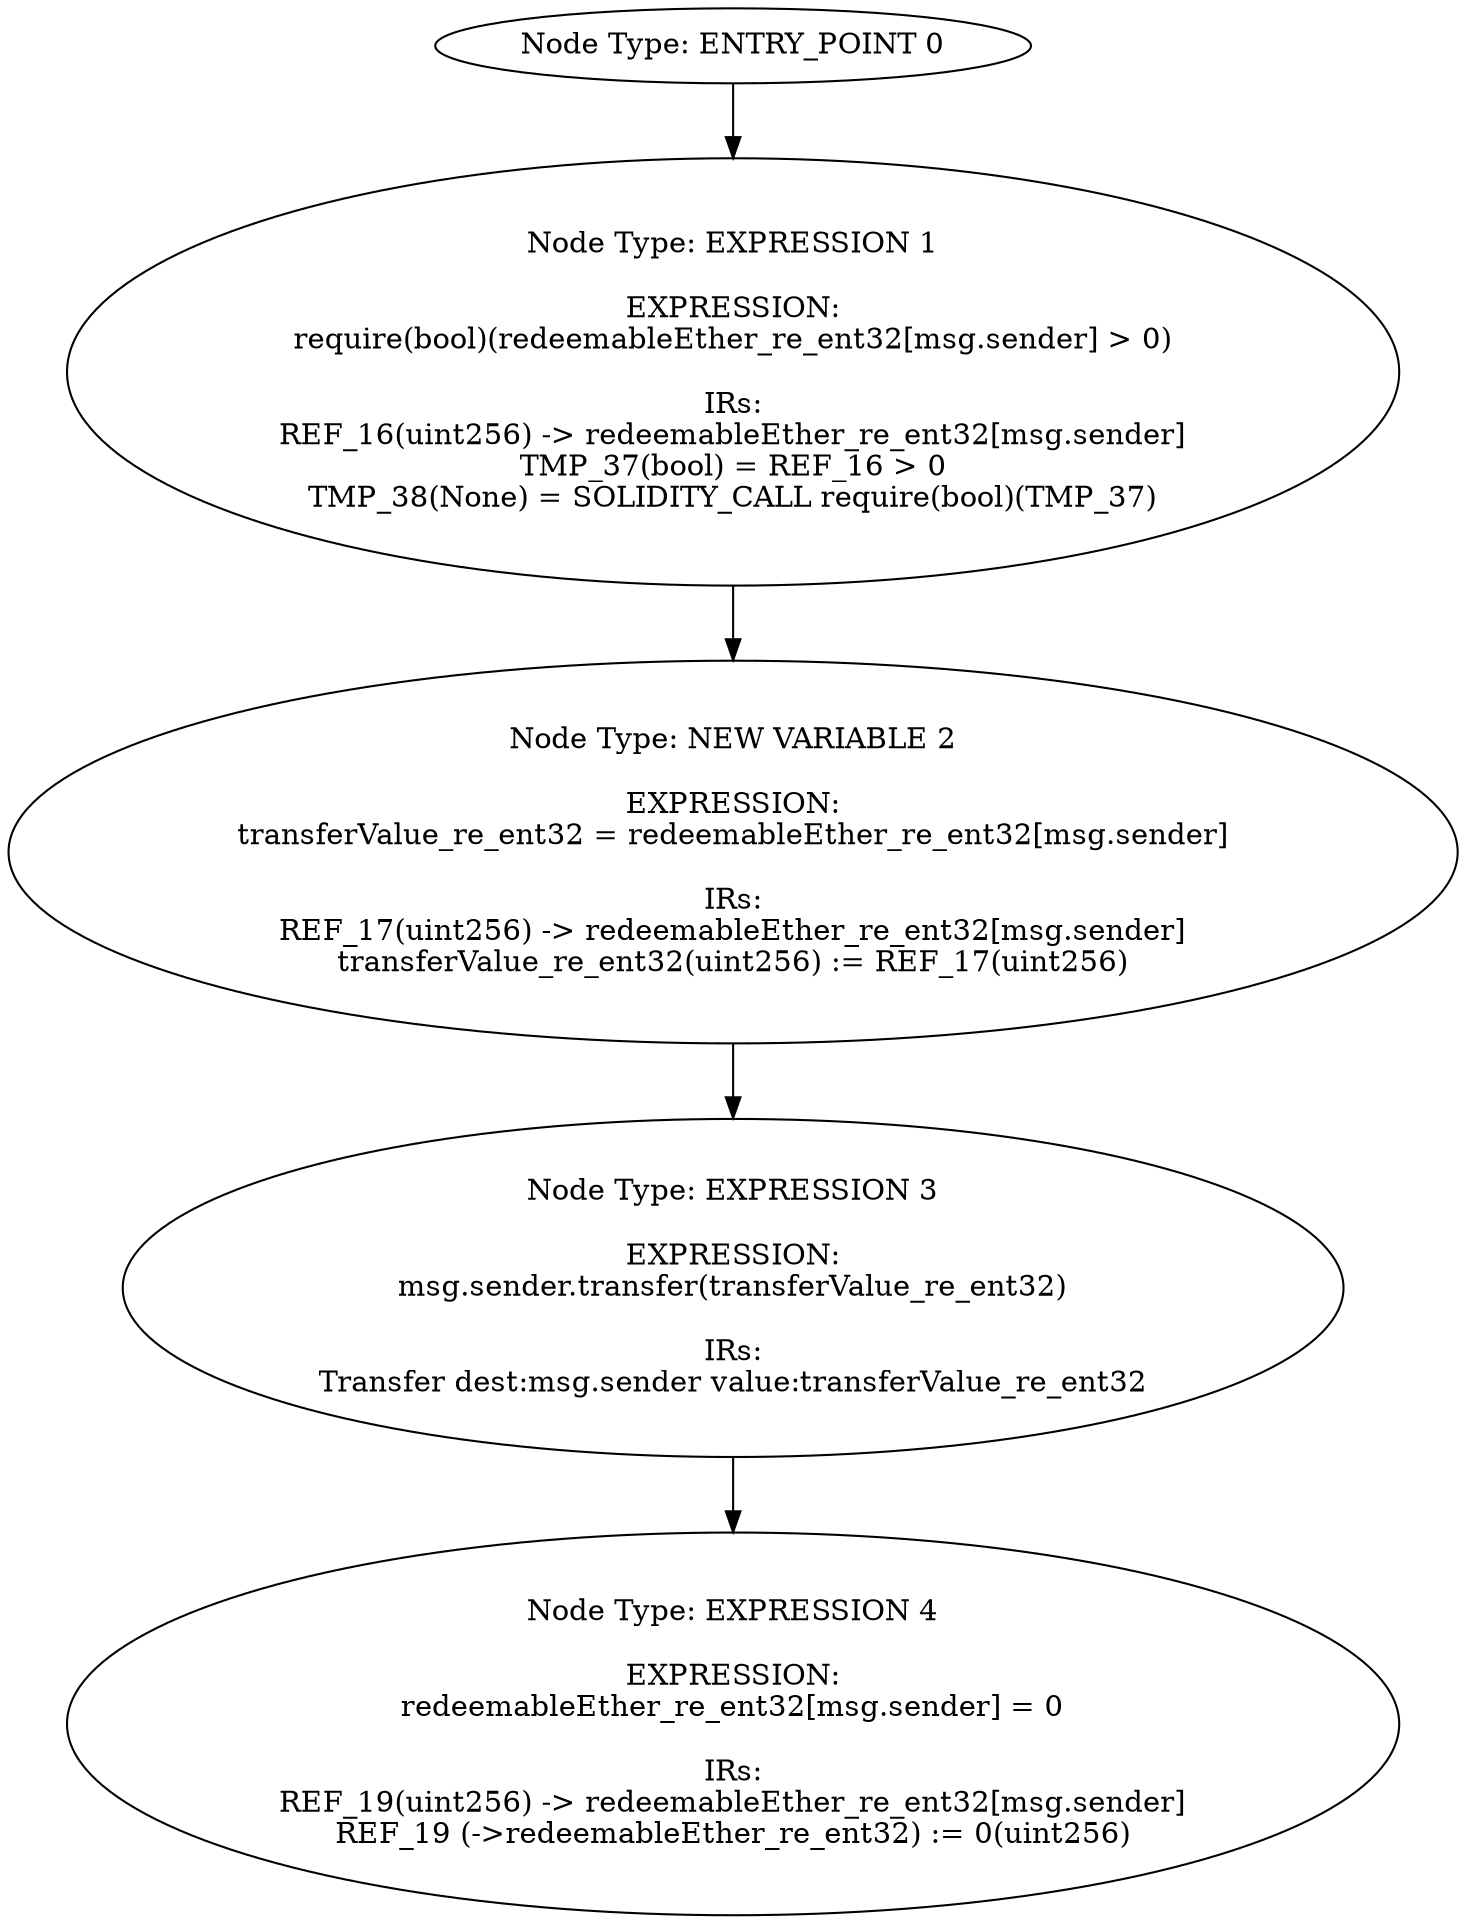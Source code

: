 digraph{
0[label="Node Type: ENTRY_POINT 0
"];
0->1;
1[label="Node Type: EXPRESSION 1

EXPRESSION:
require(bool)(redeemableEther_re_ent32[msg.sender] > 0)

IRs:
REF_16(uint256) -> redeemableEther_re_ent32[msg.sender]
TMP_37(bool) = REF_16 > 0
TMP_38(None) = SOLIDITY_CALL require(bool)(TMP_37)"];
1->2;
2[label="Node Type: NEW VARIABLE 2

EXPRESSION:
transferValue_re_ent32 = redeemableEther_re_ent32[msg.sender]

IRs:
REF_17(uint256) -> redeemableEther_re_ent32[msg.sender]
transferValue_re_ent32(uint256) := REF_17(uint256)"];
2->3;
3[label="Node Type: EXPRESSION 3

EXPRESSION:
msg.sender.transfer(transferValue_re_ent32)

IRs:
Transfer dest:msg.sender value:transferValue_re_ent32"];
3->4;
4[label="Node Type: EXPRESSION 4

EXPRESSION:
redeemableEther_re_ent32[msg.sender] = 0

IRs:
REF_19(uint256) -> redeemableEther_re_ent32[msg.sender]
REF_19 (->redeemableEther_re_ent32) := 0(uint256)"];
}
